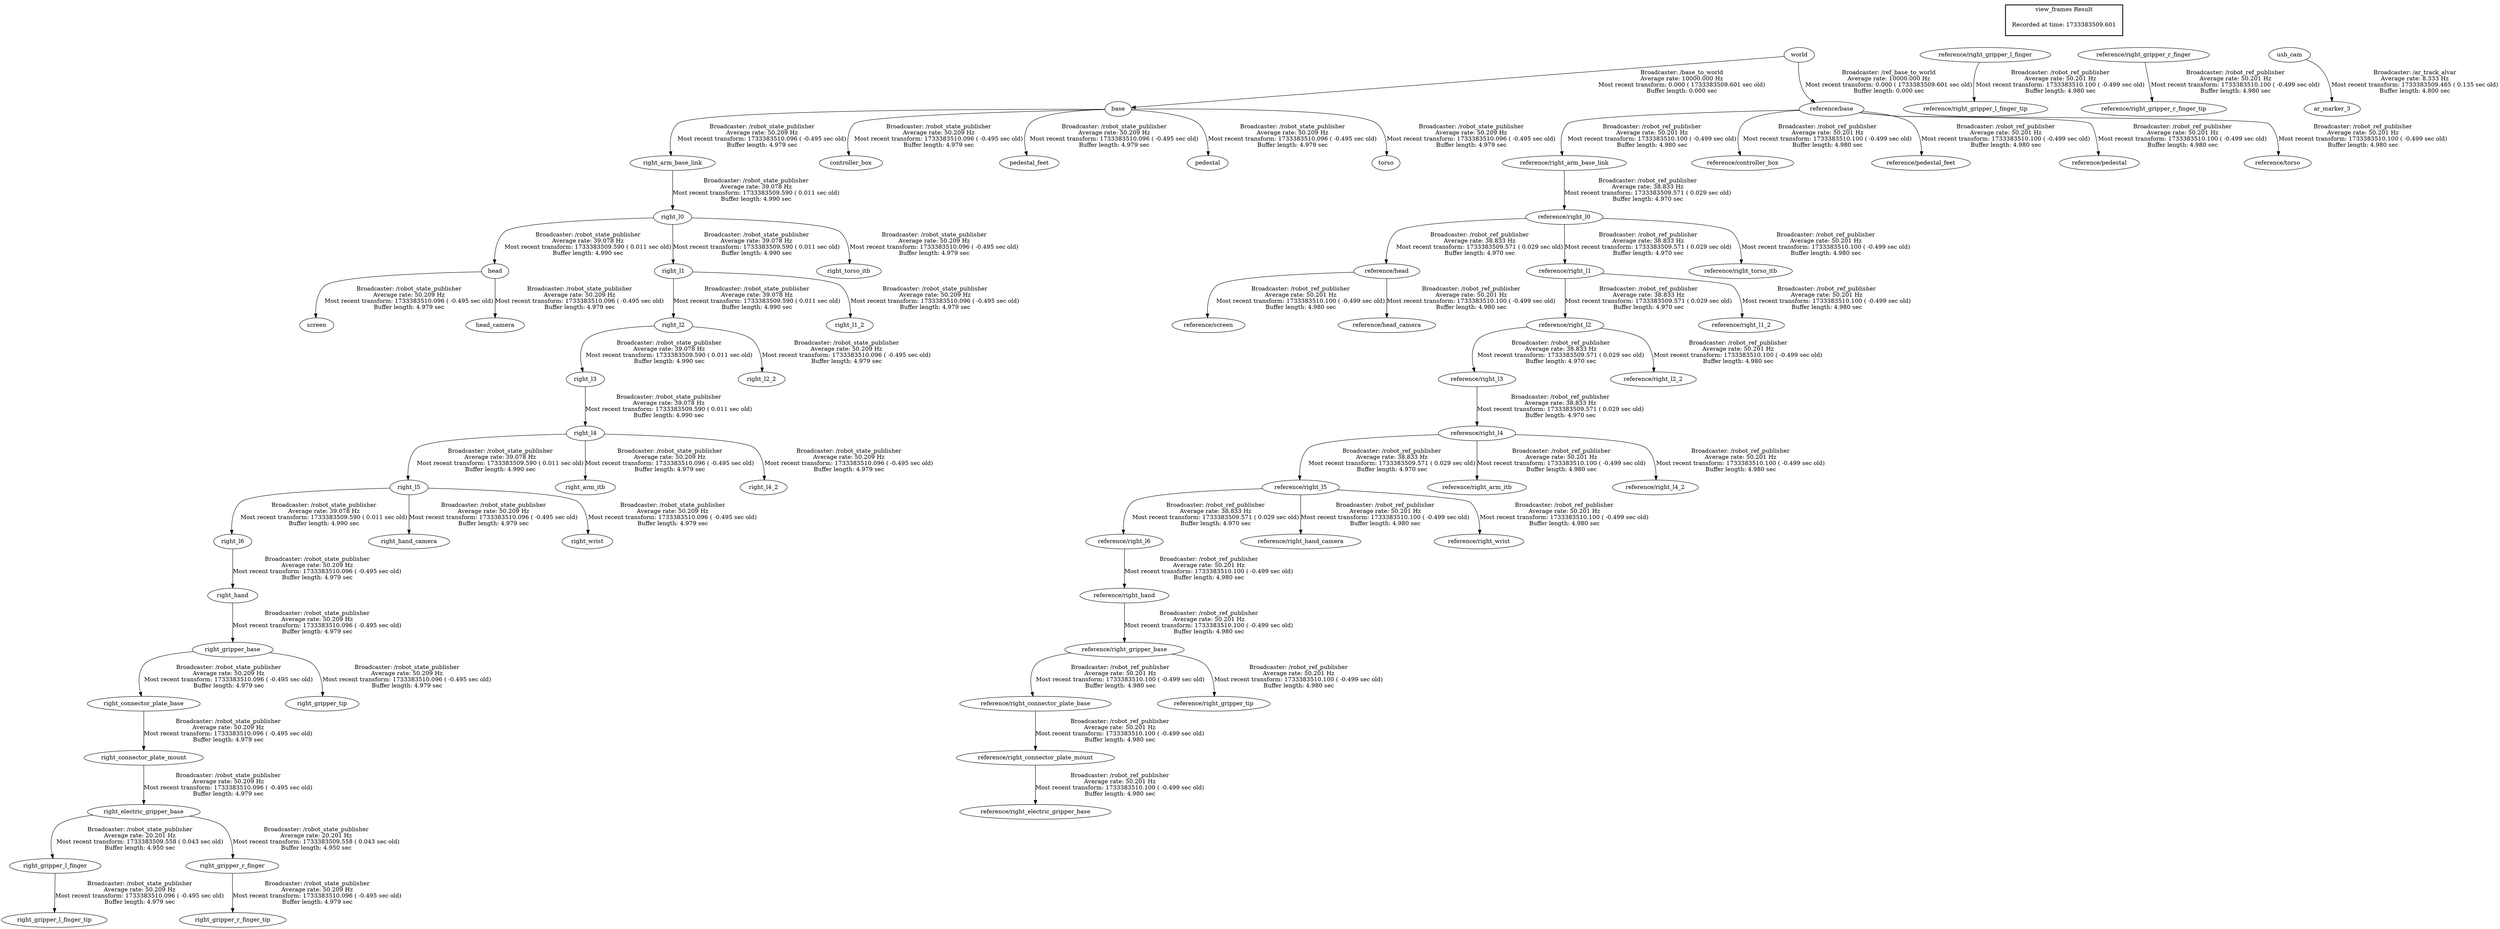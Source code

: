 digraph G {
"world" -> "base"[label="Broadcaster: /base_to_world\nAverage rate: 10000.000 Hz\nMost recent transform: 0.000 ( 1733383509.601 sec old)\nBuffer length: 0.000 sec\n"];
"world" -> "reference/base"[label="Broadcaster: /ref_base_to_world\nAverage rate: 10000.000 Hz\nMost recent transform: 0.000 ( 1733383509.601 sec old)\nBuffer length: 0.000 sec\n"];
"right_l0" -> "head"[label="Broadcaster: /robot_state_publisher\nAverage rate: 39.078 Hz\nMost recent transform: 1733383509.590 ( 0.011 sec old)\nBuffer length: 4.990 sec\n"];
"right_arm_base_link" -> "right_l0"[label="Broadcaster: /robot_state_publisher\nAverage rate: 39.078 Hz\nMost recent transform: 1733383509.590 ( 0.011 sec old)\nBuffer length: 4.990 sec\n"];
"base" -> "right_arm_base_link"[label="Broadcaster: /robot_state_publisher\nAverage rate: 50.209 Hz\nMost recent transform: 1733383510.096 ( -0.495 sec old)\nBuffer length: 4.979 sec\n"];
"right_l0" -> "right_l1"[label="Broadcaster: /robot_state_publisher\nAverage rate: 39.078 Hz\nMost recent transform: 1733383509.590 ( 0.011 sec old)\nBuffer length: 4.990 sec\n"];
"right_l1" -> "right_l2"[label="Broadcaster: /robot_state_publisher\nAverage rate: 39.078 Hz\nMost recent transform: 1733383509.590 ( 0.011 sec old)\nBuffer length: 4.990 sec\n"];
"right_l2" -> "right_l3"[label="Broadcaster: /robot_state_publisher\nAverage rate: 39.078 Hz\nMost recent transform: 1733383509.590 ( 0.011 sec old)\nBuffer length: 4.990 sec\n"];
"right_l3" -> "right_l4"[label="Broadcaster: /robot_state_publisher\nAverage rate: 39.078 Hz\nMost recent transform: 1733383509.590 ( 0.011 sec old)\nBuffer length: 4.990 sec\n"];
"right_l4" -> "right_l5"[label="Broadcaster: /robot_state_publisher\nAverage rate: 39.078 Hz\nMost recent transform: 1733383509.590 ( 0.011 sec old)\nBuffer length: 4.990 sec\n"];
"right_l5" -> "right_l6"[label="Broadcaster: /robot_state_publisher\nAverage rate: 39.078 Hz\nMost recent transform: 1733383509.590 ( 0.011 sec old)\nBuffer length: 4.990 sec\n"];
"reference/right_l0" -> "reference/head"[label="Broadcaster: /robot_ref_publisher\nAverage rate: 38.833 Hz\nMost recent transform: 1733383509.571 ( 0.029 sec old)\nBuffer length: 4.970 sec\n"];
"reference/right_arm_base_link" -> "reference/right_l0"[label="Broadcaster: /robot_ref_publisher\nAverage rate: 38.833 Hz\nMost recent transform: 1733383509.571 ( 0.029 sec old)\nBuffer length: 4.970 sec\n"];
"reference/base" -> "reference/right_arm_base_link"[label="Broadcaster: /robot_ref_publisher\nAverage rate: 50.201 Hz\nMost recent transform: 1733383510.100 ( -0.499 sec old)\nBuffer length: 4.980 sec\n"];
"reference/right_l0" -> "reference/right_l1"[label="Broadcaster: /robot_ref_publisher\nAverage rate: 38.833 Hz\nMost recent transform: 1733383509.571 ( 0.029 sec old)\nBuffer length: 4.970 sec\n"];
"reference/right_l1" -> "reference/right_l2"[label="Broadcaster: /robot_ref_publisher\nAverage rate: 38.833 Hz\nMost recent transform: 1733383509.571 ( 0.029 sec old)\nBuffer length: 4.970 sec\n"];
"reference/right_l2" -> "reference/right_l3"[label="Broadcaster: /robot_ref_publisher\nAverage rate: 38.833 Hz\nMost recent transform: 1733383509.571 ( 0.029 sec old)\nBuffer length: 4.970 sec\n"];
"reference/right_l3" -> "reference/right_l4"[label="Broadcaster: /robot_ref_publisher\nAverage rate: 38.833 Hz\nMost recent transform: 1733383509.571 ( 0.029 sec old)\nBuffer length: 4.970 sec\n"];
"reference/right_l4" -> "reference/right_l5"[label="Broadcaster: /robot_ref_publisher\nAverage rate: 38.833 Hz\nMost recent transform: 1733383509.571 ( 0.029 sec old)\nBuffer length: 4.970 sec\n"];
"reference/right_l5" -> "reference/right_l6"[label="Broadcaster: /robot_ref_publisher\nAverage rate: 38.833 Hz\nMost recent transform: 1733383509.571 ( 0.029 sec old)\nBuffer length: 4.970 sec\n"];
"right_electric_gripper_base" -> "right_gripper_l_finger"[label="Broadcaster: /robot_state_publisher\nAverage rate: 20.201 Hz\nMost recent transform: 1733383509.558 ( 0.043 sec old)\nBuffer length: 4.950 sec\n"];
"right_connector_plate_mount" -> "right_electric_gripper_base"[label="Broadcaster: /robot_state_publisher\nAverage rate: 50.209 Hz\nMost recent transform: 1733383510.096 ( -0.495 sec old)\nBuffer length: 4.979 sec\n"];
"right_electric_gripper_base" -> "right_gripper_r_finger"[label="Broadcaster: /robot_state_publisher\nAverage rate: 20.201 Hz\nMost recent transform: 1733383509.558 ( 0.043 sec old)\nBuffer length: 4.950 sec\n"];
"base" -> "controller_box"[label="Broadcaster: /robot_state_publisher\nAverage rate: 50.209 Hz\nMost recent transform: 1733383510.096 ( -0.495 sec old)\nBuffer length: 4.979 sec\n"];
"head" -> "screen"[label="Broadcaster: /robot_state_publisher\nAverage rate: 50.209 Hz\nMost recent transform: 1733383510.096 ( -0.495 sec old)\nBuffer length: 4.979 sec\n"];
"head" -> "head_camera"[label="Broadcaster: /robot_state_publisher\nAverage rate: 50.209 Hz\nMost recent transform: 1733383510.096 ( -0.495 sec old)\nBuffer length: 4.979 sec\n"];
"base" -> "pedestal_feet"[label="Broadcaster: /robot_state_publisher\nAverage rate: 50.209 Hz\nMost recent transform: 1733383510.096 ( -0.495 sec old)\nBuffer length: 4.979 sec\n"];
"base" -> "pedestal"[label="Broadcaster: /robot_state_publisher\nAverage rate: 50.209 Hz\nMost recent transform: 1733383510.096 ( -0.495 sec old)\nBuffer length: 4.979 sec\n"];
"right_l4" -> "right_arm_itb"[label="Broadcaster: /robot_state_publisher\nAverage rate: 50.209 Hz\nMost recent transform: 1733383510.096 ( -0.495 sec old)\nBuffer length: 4.979 sec\n"];
"right_gripper_base" -> "right_connector_plate_base"[label="Broadcaster: /robot_state_publisher\nAverage rate: 50.209 Hz\nMost recent transform: 1733383510.096 ( -0.495 sec old)\nBuffer length: 4.979 sec\n"];
"right_hand" -> "right_gripper_base"[label="Broadcaster: /robot_state_publisher\nAverage rate: 50.209 Hz\nMost recent transform: 1733383510.096 ( -0.495 sec old)\nBuffer length: 4.979 sec\n"];
"right_connector_plate_base" -> "right_connector_plate_mount"[label="Broadcaster: /robot_state_publisher\nAverage rate: 50.209 Hz\nMost recent transform: 1733383510.096 ( -0.495 sec old)\nBuffer length: 4.979 sec\n"];
"right_l6" -> "right_hand"[label="Broadcaster: /robot_state_publisher\nAverage rate: 50.209 Hz\nMost recent transform: 1733383510.096 ( -0.495 sec old)\nBuffer length: 4.979 sec\n"];
"right_gripper_l_finger" -> "right_gripper_l_finger_tip"[label="Broadcaster: /robot_state_publisher\nAverage rate: 50.209 Hz\nMost recent transform: 1733383510.096 ( -0.495 sec old)\nBuffer length: 4.979 sec\n"];
"right_gripper_r_finger" -> "right_gripper_r_finger_tip"[label="Broadcaster: /robot_state_publisher\nAverage rate: 50.209 Hz\nMost recent transform: 1733383510.096 ( -0.495 sec old)\nBuffer length: 4.979 sec\n"];
"right_gripper_base" -> "right_gripper_tip"[label="Broadcaster: /robot_state_publisher\nAverage rate: 50.209 Hz\nMost recent transform: 1733383510.096 ( -0.495 sec old)\nBuffer length: 4.979 sec\n"];
"right_l5" -> "right_hand_camera"[label="Broadcaster: /robot_state_publisher\nAverage rate: 50.209 Hz\nMost recent transform: 1733383510.096 ( -0.495 sec old)\nBuffer length: 4.979 sec\n"];
"right_l1" -> "right_l1_2"[label="Broadcaster: /robot_state_publisher\nAverage rate: 50.209 Hz\nMost recent transform: 1733383510.096 ( -0.495 sec old)\nBuffer length: 4.979 sec\n"];
"right_l2" -> "right_l2_2"[label="Broadcaster: /robot_state_publisher\nAverage rate: 50.209 Hz\nMost recent transform: 1733383510.096 ( -0.495 sec old)\nBuffer length: 4.979 sec\n"];
"right_l4" -> "right_l4_2"[label="Broadcaster: /robot_state_publisher\nAverage rate: 50.209 Hz\nMost recent transform: 1733383510.096 ( -0.495 sec old)\nBuffer length: 4.979 sec\n"];
"right_l0" -> "right_torso_itb"[label="Broadcaster: /robot_state_publisher\nAverage rate: 50.209 Hz\nMost recent transform: 1733383510.096 ( -0.495 sec old)\nBuffer length: 4.979 sec\n"];
"right_l5" -> "right_wrist"[label="Broadcaster: /robot_state_publisher\nAverage rate: 50.209 Hz\nMost recent transform: 1733383510.096 ( -0.495 sec old)\nBuffer length: 4.979 sec\n"];
"base" -> "torso"[label="Broadcaster: /robot_state_publisher\nAverage rate: 50.209 Hz\nMost recent transform: 1733383510.096 ( -0.495 sec old)\nBuffer length: 4.979 sec\n"];
"reference/base" -> "reference/controller_box"[label="Broadcaster: /robot_ref_publisher\nAverage rate: 50.201 Hz\nMost recent transform: 1733383510.100 ( -0.499 sec old)\nBuffer length: 4.980 sec\n"];
"reference/head" -> "reference/screen"[label="Broadcaster: /robot_ref_publisher\nAverage rate: 50.201 Hz\nMost recent transform: 1733383510.100 ( -0.499 sec old)\nBuffer length: 4.980 sec\n"];
"reference/head" -> "reference/head_camera"[label="Broadcaster: /robot_ref_publisher\nAverage rate: 50.201 Hz\nMost recent transform: 1733383510.100 ( -0.499 sec old)\nBuffer length: 4.980 sec\n"];
"reference/base" -> "reference/pedestal_feet"[label="Broadcaster: /robot_ref_publisher\nAverage rate: 50.201 Hz\nMost recent transform: 1733383510.100 ( -0.499 sec old)\nBuffer length: 4.980 sec\n"];
"reference/base" -> "reference/pedestal"[label="Broadcaster: /robot_ref_publisher\nAverage rate: 50.201 Hz\nMost recent transform: 1733383510.100 ( -0.499 sec old)\nBuffer length: 4.980 sec\n"];
"reference/right_l4" -> "reference/right_arm_itb"[label="Broadcaster: /robot_ref_publisher\nAverage rate: 50.201 Hz\nMost recent transform: 1733383510.100 ( -0.499 sec old)\nBuffer length: 4.980 sec\n"];
"reference/right_gripper_base" -> "reference/right_connector_plate_base"[label="Broadcaster: /robot_ref_publisher\nAverage rate: 50.201 Hz\nMost recent transform: 1733383510.100 ( -0.499 sec old)\nBuffer length: 4.980 sec\n"];
"reference/right_hand" -> "reference/right_gripper_base"[label="Broadcaster: /robot_ref_publisher\nAverage rate: 50.201 Hz\nMost recent transform: 1733383510.100 ( -0.499 sec old)\nBuffer length: 4.980 sec\n"];
"reference/right_connector_plate_base" -> "reference/right_connector_plate_mount"[label="Broadcaster: /robot_ref_publisher\nAverage rate: 50.201 Hz\nMost recent transform: 1733383510.100 ( -0.499 sec old)\nBuffer length: 4.980 sec\n"];
"reference/right_connector_plate_mount" -> "reference/right_electric_gripper_base"[label="Broadcaster: /robot_ref_publisher\nAverage rate: 50.201 Hz\nMost recent transform: 1733383510.100 ( -0.499 sec old)\nBuffer length: 4.980 sec\n"];
"reference/right_l6" -> "reference/right_hand"[label="Broadcaster: /robot_ref_publisher\nAverage rate: 50.201 Hz\nMost recent transform: 1733383510.100 ( -0.499 sec old)\nBuffer length: 4.980 sec\n"];
"reference/right_gripper_l_finger" -> "reference/right_gripper_l_finger_tip"[label="Broadcaster: /robot_ref_publisher\nAverage rate: 50.201 Hz\nMost recent transform: 1733383510.100 ( -0.499 sec old)\nBuffer length: 4.980 sec\n"];
"reference/right_gripper_r_finger" -> "reference/right_gripper_r_finger_tip"[label="Broadcaster: /robot_ref_publisher\nAverage rate: 50.201 Hz\nMost recent transform: 1733383510.100 ( -0.499 sec old)\nBuffer length: 4.980 sec\n"];
"reference/right_gripper_base" -> "reference/right_gripper_tip"[label="Broadcaster: /robot_ref_publisher\nAverage rate: 50.201 Hz\nMost recent transform: 1733383510.100 ( -0.499 sec old)\nBuffer length: 4.980 sec\n"];
"reference/right_l5" -> "reference/right_hand_camera"[label="Broadcaster: /robot_ref_publisher\nAverage rate: 50.201 Hz\nMost recent transform: 1733383510.100 ( -0.499 sec old)\nBuffer length: 4.980 sec\n"];
"reference/right_l1" -> "reference/right_l1_2"[label="Broadcaster: /robot_ref_publisher\nAverage rate: 50.201 Hz\nMost recent transform: 1733383510.100 ( -0.499 sec old)\nBuffer length: 4.980 sec\n"];
"reference/right_l2" -> "reference/right_l2_2"[label="Broadcaster: /robot_ref_publisher\nAverage rate: 50.201 Hz\nMost recent transform: 1733383510.100 ( -0.499 sec old)\nBuffer length: 4.980 sec\n"];
"reference/right_l4" -> "reference/right_l4_2"[label="Broadcaster: /robot_ref_publisher\nAverage rate: 50.201 Hz\nMost recent transform: 1733383510.100 ( -0.499 sec old)\nBuffer length: 4.980 sec\n"];
"reference/right_l0" -> "reference/right_torso_itb"[label="Broadcaster: /robot_ref_publisher\nAverage rate: 50.201 Hz\nMost recent transform: 1733383510.100 ( -0.499 sec old)\nBuffer length: 4.980 sec\n"];
"reference/right_l5" -> "reference/right_wrist"[label="Broadcaster: /robot_ref_publisher\nAverage rate: 50.201 Hz\nMost recent transform: 1733383510.100 ( -0.499 sec old)\nBuffer length: 4.980 sec\n"];
"reference/base" -> "reference/torso"[label="Broadcaster: /robot_ref_publisher\nAverage rate: 50.201 Hz\nMost recent transform: 1733383510.100 ( -0.499 sec old)\nBuffer length: 4.980 sec\n"];
"usb_cam" -> "ar_marker_3"[label="Broadcaster: /ar_track_alvar\nAverage rate: 8.333 Hz\nMost recent transform: 1733383509.465 ( 0.135 sec old)\nBuffer length: 4.800 sec\n"];
edge [style=invis];
 subgraph cluster_legend { style=bold; color=black; label ="view_frames Result";
"Recorded at time: 1733383509.601"[ shape=plaintext ] ;
 }->"world";
edge [style=invis];
 subgraph cluster_legend { style=bold; color=black; label ="view_frames Result";
"Recorded at time: 1733383509.601"[ shape=plaintext ] ;
 }->"reference/right_gripper_l_finger";
edge [style=invis];
 subgraph cluster_legend { style=bold; color=black; label ="view_frames Result";
"Recorded at time: 1733383509.601"[ shape=plaintext ] ;
 }->"reference/right_gripper_r_finger";
edge [style=invis];
 subgraph cluster_legend { style=bold; color=black; label ="view_frames Result";
"Recorded at time: 1733383509.601"[ shape=plaintext ] ;
 }->"usb_cam";
}